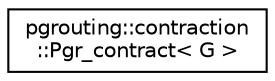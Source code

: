 digraph "Graphical Class Hierarchy"
{
  edge [fontname="Helvetica",fontsize="10",labelfontname="Helvetica",labelfontsize="10"];
  node [fontname="Helvetica",fontsize="10",shape=record];
  rankdir="LR";
  Node0 [label="pgrouting::contraction\l::Pgr_contract\< G \>",height=0.2,width=0.4,color="black", fillcolor="white", style="filled",URL="$classpgrouting_1_1contraction_1_1Pgr__contract.html"];
}
